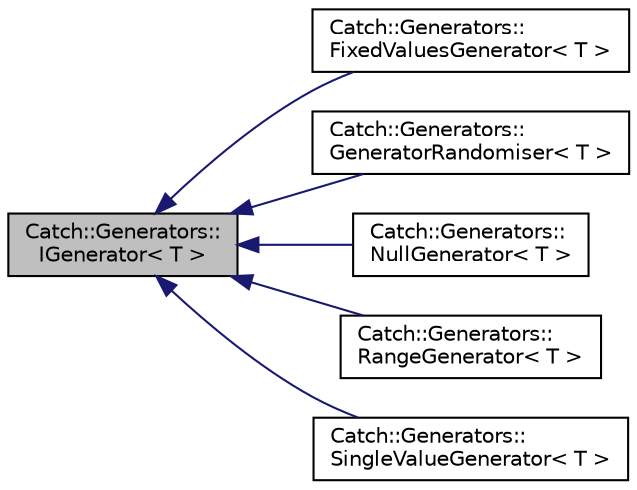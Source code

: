 digraph "Catch::Generators::IGenerator&lt; T &gt;"
{
  edge [fontname="Helvetica",fontsize="10",labelfontname="Helvetica",labelfontsize="10"];
  node [fontname="Helvetica",fontsize="10",shape=record];
  rankdir="LR";
  Node1 [label="Catch::Generators::\lIGenerator\< T \>",height=0.2,width=0.4,color="black", fillcolor="grey75", style="filled", fontcolor="black"];
  Node1 -> Node2 [dir="back",color="midnightblue",fontsize="10",style="solid",fontname="Helvetica"];
  Node2 [label="Catch::Generators::\lFixedValuesGenerator\< T \>",height=0.2,width=0.4,color="black", fillcolor="white", style="filled",URL="$classCatch_1_1Generators_1_1FixedValuesGenerator.html"];
  Node1 -> Node3 [dir="back",color="midnightblue",fontsize="10",style="solid",fontname="Helvetica"];
  Node3 [label="Catch::Generators::\lGeneratorRandomiser\< T \>",height=0.2,width=0.4,color="black", fillcolor="white", style="filled",URL="$classCatch_1_1Generators_1_1GeneratorRandomiser.html"];
  Node1 -> Node4 [dir="back",color="midnightblue",fontsize="10",style="solid",fontname="Helvetica"];
  Node4 [label="Catch::Generators::\lNullGenerator\< T \>",height=0.2,width=0.4,color="black", fillcolor="white", style="filled",URL="$structCatch_1_1Generators_1_1NullGenerator.html"];
  Node1 -> Node5 [dir="back",color="midnightblue",fontsize="10",style="solid",fontname="Helvetica"];
  Node5 [label="Catch::Generators::\lRangeGenerator\< T \>",height=0.2,width=0.4,color="black", fillcolor="white", style="filled",URL="$classCatch_1_1Generators_1_1RangeGenerator.html"];
  Node1 -> Node6 [dir="back",color="midnightblue",fontsize="10",style="solid",fontname="Helvetica"];
  Node6 [label="Catch::Generators::\lSingleValueGenerator\< T \>",height=0.2,width=0.4,color="black", fillcolor="white", style="filled",URL="$classCatch_1_1Generators_1_1SingleValueGenerator.html"];
}

